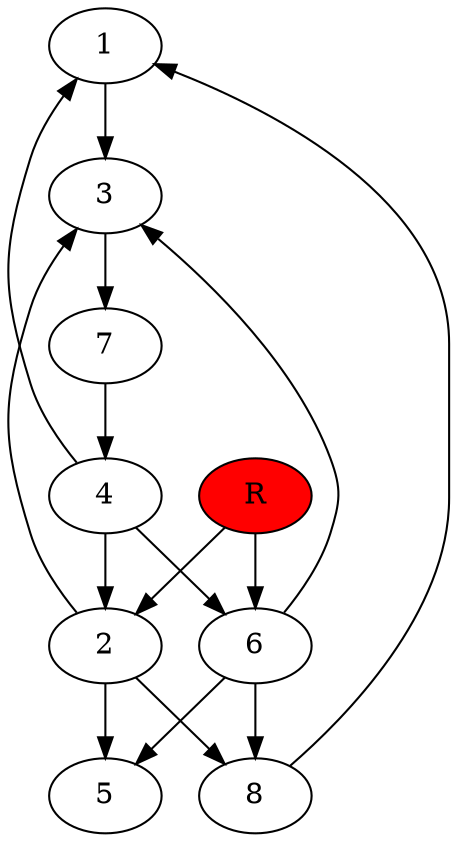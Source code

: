 digraph prb25134 {
	1
	2
	3
	4
	5
	6
	7
	8
	R [fillcolor="#ff0000" style=filled]
	1 -> 3
	2 -> 3
	2 -> 5
	2 -> 8
	3 -> 7
	4 -> 1
	4 -> 2
	4 -> 6
	6 -> 3
	6 -> 5
	6 -> 8
	7 -> 4
	8 -> 1
	R -> 2
	R -> 6
}
